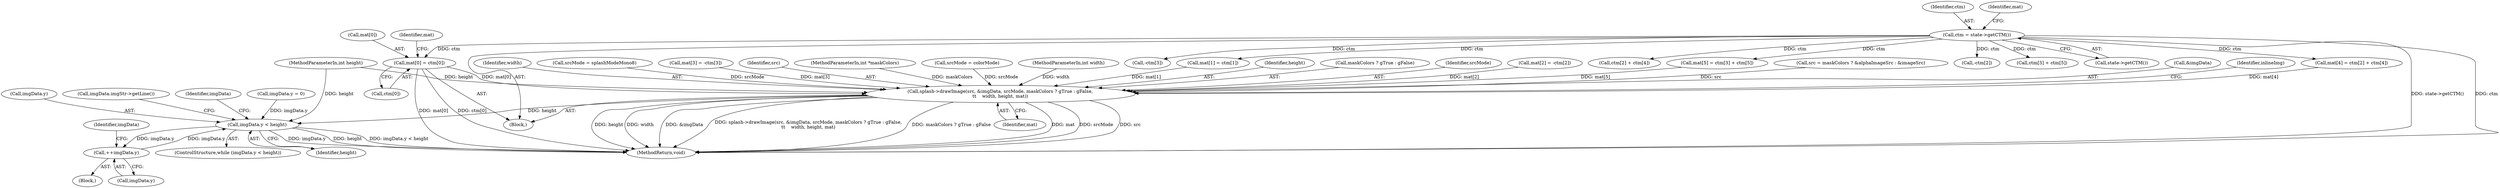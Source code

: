 digraph "0_poppler_284a92899602daa4a7f429e61849e794569310b5@array" {
"1000124" [label="(Call,mat[0] = ctm[0])"];
"1000121" [label="(Call,ctm = state->getCTM())"];
"1000531" [label="(Call,splash->drawImage(src, &imgData, srcMode, maskColors ? gTrue : gFalse,\n\t\t    width, height, mat))"];
"1000547" [label="(Call,imgData.y < height)"];
"1000554" [label="(Call,++imgData.y)"];
"1000520" [label="(Call,srcMode = colorMode)"];
"1000104" [label="(MethodParameterIn,int width)"];
"1000150" [label="(Call,-ctm[3])"];
"1000138" [label="(Call,mat[2] = -ctm[2])"];
"1000128" [label="(Call,ctm[0])"];
"1000158" [label="(Call,ctm[2] + ctm[4])"];
"1000146" [label="(Call,mat[3] = -ctm[3])"];
"1000546" [label="(ControlStructure,while (imgData.y < height))"];
"1000532" [label="(Identifier,src)"];
"1000142" [label="(Call,-ctm[2])"];
"1000554" [label="(Call,++imgData.y)"];
"1000122" [label="(Identifier,ctm)"];
"1000552" [label="(Block,)"];
"1000169" [label="(Call,ctm[3] + ctm[5])"];
"1000542" [label="(Identifier,mat)"];
"1000109" [label="(Block,)"];
"1000107" [label="(MethodParameterIn,int *maskColors)"];
"1000125" [label="(Call,mat[0])"];
"1000555" [label="(Call,imgData.y)"];
"1000165" [label="(Call,mat[5] = ctm[3] + ctm[5])"];
"1000541" [label="(Identifier,height)"];
"1000536" [label="(Call,maskColors ? gTrue : gFalse)"];
"1000535" [label="(Identifier,srcMode)"];
"1000553" [label="(Call,imgData.imgStr->getLine())"];
"1000154" [label="(Call,mat[4] = ctm[2] + ctm[4])"];
"1000131" [label="(Call,mat[1] = ctm[1])"];
"1000547" [label="(Call,imgData.y < height)"];
"1000121" [label="(Call,ctm = state->getCTM())"];
"1000133" [label="(Identifier,mat)"];
"1000124" [label="(Call,mat[0] = ctm[0])"];
"1000523" [label="(Call,src = maskColors ? &alphaImageSrc : &imageSrc)"];
"1000533" [label="(Call,&imgData)"];
"1000560" [label="(Identifier,imgData)"];
"1000208" [label="(Call,imgData.y = 0)"];
"1000544" [label="(Identifier,inlineImg)"];
"1000548" [label="(Call,imgData.y)"];
"1000126" [label="(Identifier,mat)"];
"1000105" [label="(MethodParameterIn,int height)"];
"1000551" [label="(Identifier,height)"];
"1000566" [label="(MethodReturn,void)"];
"1000540" [label="(Identifier,width)"];
"1000549" [label="(Identifier,imgData)"];
"1000515" [label="(Call,srcMode = splashModeMono8)"];
"1000123" [label="(Call,state->getCTM())"];
"1000531" [label="(Call,splash->drawImage(src, &imgData, srcMode, maskColors ? gTrue : gFalse,\n\t\t    width, height, mat))"];
"1000124" -> "1000109"  [label="AST: "];
"1000124" -> "1000128"  [label="CFG: "];
"1000125" -> "1000124"  [label="AST: "];
"1000128" -> "1000124"  [label="AST: "];
"1000133" -> "1000124"  [label="CFG: "];
"1000124" -> "1000566"  [label="DDG: mat[0]"];
"1000124" -> "1000566"  [label="DDG: ctm[0]"];
"1000121" -> "1000124"  [label="DDG: ctm"];
"1000124" -> "1000531"  [label="DDG: mat[0]"];
"1000121" -> "1000109"  [label="AST: "];
"1000121" -> "1000123"  [label="CFG: "];
"1000122" -> "1000121"  [label="AST: "];
"1000123" -> "1000121"  [label="AST: "];
"1000126" -> "1000121"  [label="CFG: "];
"1000121" -> "1000566"  [label="DDG: state->getCTM()"];
"1000121" -> "1000566"  [label="DDG: ctm"];
"1000121" -> "1000131"  [label="DDG: ctm"];
"1000121" -> "1000142"  [label="DDG: ctm"];
"1000121" -> "1000150"  [label="DDG: ctm"];
"1000121" -> "1000154"  [label="DDG: ctm"];
"1000121" -> "1000158"  [label="DDG: ctm"];
"1000121" -> "1000165"  [label="DDG: ctm"];
"1000121" -> "1000169"  [label="DDG: ctm"];
"1000531" -> "1000109"  [label="AST: "];
"1000531" -> "1000542"  [label="CFG: "];
"1000532" -> "1000531"  [label="AST: "];
"1000533" -> "1000531"  [label="AST: "];
"1000535" -> "1000531"  [label="AST: "];
"1000536" -> "1000531"  [label="AST: "];
"1000540" -> "1000531"  [label="AST: "];
"1000541" -> "1000531"  [label="AST: "];
"1000542" -> "1000531"  [label="AST: "];
"1000544" -> "1000531"  [label="CFG: "];
"1000531" -> "1000566"  [label="DDG: width"];
"1000531" -> "1000566"  [label="DDG: &imgData"];
"1000531" -> "1000566"  [label="DDG: splash->drawImage(src, &imgData, srcMode, maskColors ? gTrue : gFalse,\n\t\t    width, height, mat)"];
"1000531" -> "1000566"  [label="DDG: maskColors ? gTrue : gFalse"];
"1000531" -> "1000566"  [label="DDG: mat"];
"1000531" -> "1000566"  [label="DDG: srcMode"];
"1000531" -> "1000566"  [label="DDG: src"];
"1000531" -> "1000566"  [label="DDG: height"];
"1000523" -> "1000531"  [label="DDG: src"];
"1000515" -> "1000531"  [label="DDG: srcMode"];
"1000520" -> "1000531"  [label="DDG: srcMode"];
"1000107" -> "1000531"  [label="DDG: maskColors"];
"1000104" -> "1000531"  [label="DDG: width"];
"1000105" -> "1000531"  [label="DDG: height"];
"1000165" -> "1000531"  [label="DDG: mat[5]"];
"1000154" -> "1000531"  [label="DDG: mat[4]"];
"1000146" -> "1000531"  [label="DDG: mat[3]"];
"1000131" -> "1000531"  [label="DDG: mat[1]"];
"1000138" -> "1000531"  [label="DDG: mat[2]"];
"1000531" -> "1000547"  [label="DDG: height"];
"1000547" -> "1000546"  [label="AST: "];
"1000547" -> "1000551"  [label="CFG: "];
"1000548" -> "1000547"  [label="AST: "];
"1000551" -> "1000547"  [label="AST: "];
"1000553" -> "1000547"  [label="CFG: "];
"1000560" -> "1000547"  [label="CFG: "];
"1000547" -> "1000566"  [label="DDG: imgData.y"];
"1000547" -> "1000566"  [label="DDG: height"];
"1000547" -> "1000566"  [label="DDG: imgData.y < height"];
"1000208" -> "1000547"  [label="DDG: imgData.y"];
"1000554" -> "1000547"  [label="DDG: imgData.y"];
"1000105" -> "1000547"  [label="DDG: height"];
"1000547" -> "1000554"  [label="DDG: imgData.y"];
"1000554" -> "1000552"  [label="AST: "];
"1000554" -> "1000555"  [label="CFG: "];
"1000555" -> "1000554"  [label="AST: "];
"1000549" -> "1000554"  [label="CFG: "];
}
